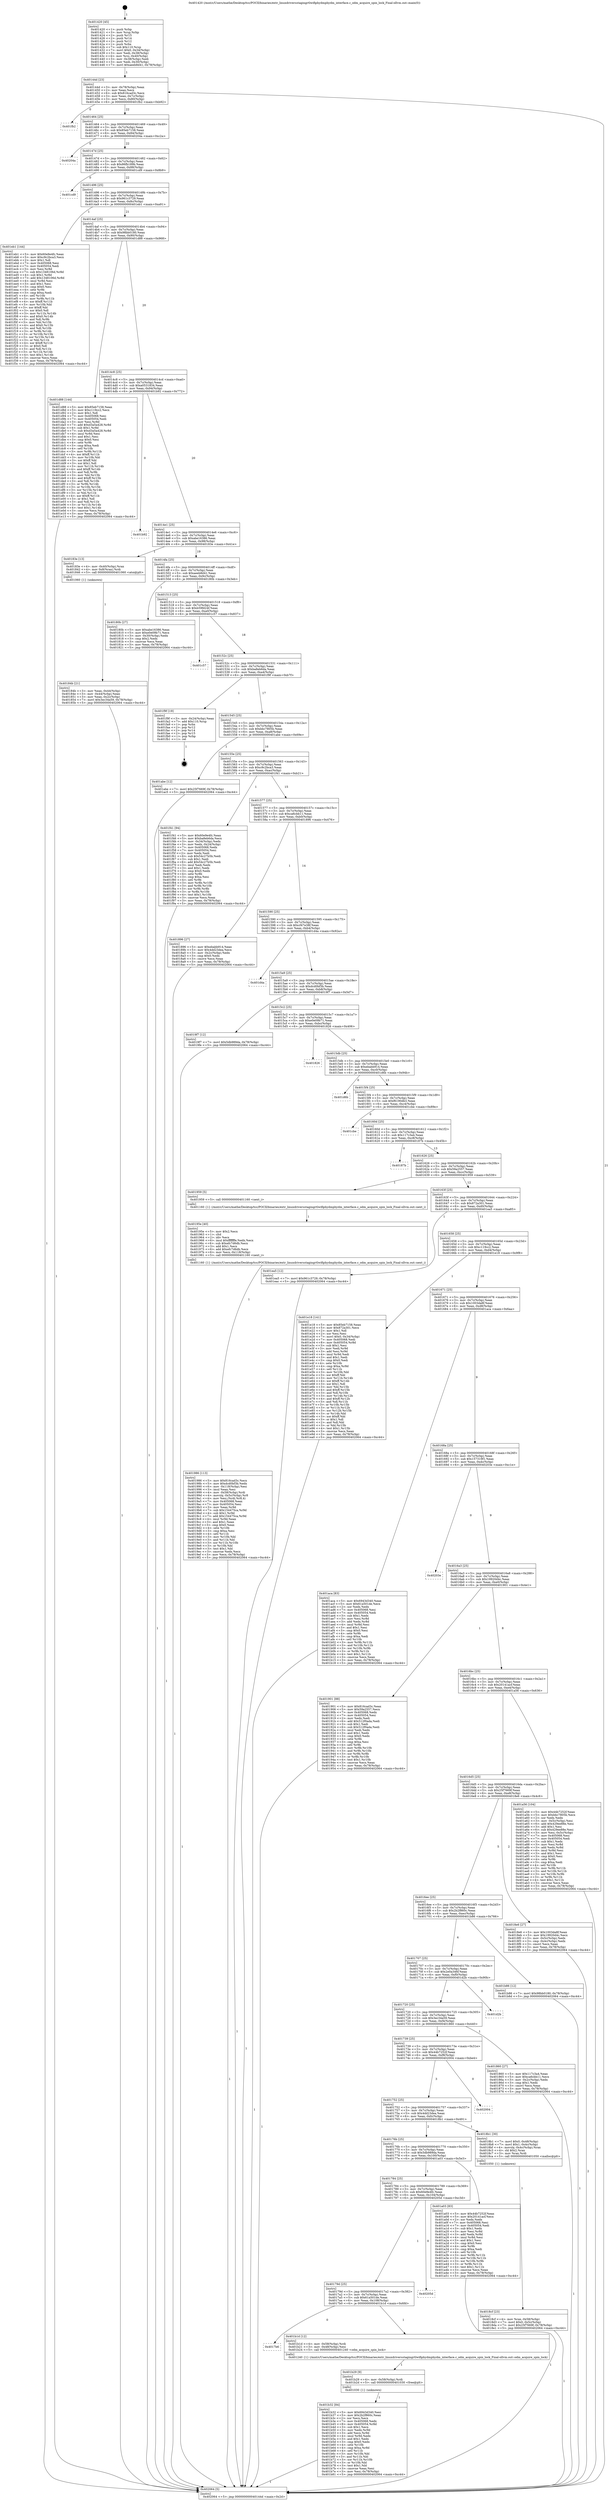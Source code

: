 digraph "0x401420" {
  label = "0x401420 (/mnt/c/Users/mathe/Desktop/tcc/POCII/binaries/extr_linuxdriversstagingrtlwifiphydmphydm_interface.c_odm_acquire_spin_lock_Final-ollvm.out::main(0))"
  labelloc = "t"
  node[shape=record]

  Entry [label="",width=0.3,height=0.3,shape=circle,fillcolor=black,style=filled]
  "0x40144d" [label="{
     0x40144d [23]\l
     | [instrs]\l
     &nbsp;&nbsp;0x40144d \<+3\>: mov -0x78(%rbp),%eax\l
     &nbsp;&nbsp;0x401450 \<+2\>: mov %eax,%ecx\l
     &nbsp;&nbsp;0x401452 \<+6\>: sub $0x816cad3c,%ecx\l
     &nbsp;&nbsp;0x401458 \<+3\>: mov %eax,-0x7c(%rbp)\l
     &nbsp;&nbsp;0x40145b \<+3\>: mov %ecx,-0x80(%rbp)\l
     &nbsp;&nbsp;0x40145e \<+6\>: je 0000000000401fb2 \<main+0xb92\>\l
  }"]
  "0x401fb2" [label="{
     0x401fb2\l
  }", style=dashed]
  "0x401464" [label="{
     0x401464 [25]\l
     | [instrs]\l
     &nbsp;&nbsp;0x401464 \<+5\>: jmp 0000000000401469 \<main+0x49\>\l
     &nbsp;&nbsp;0x401469 \<+3\>: mov -0x7c(%rbp),%eax\l
     &nbsp;&nbsp;0x40146c \<+5\>: sub $0x85eb7158,%eax\l
     &nbsp;&nbsp;0x401471 \<+6\>: mov %eax,-0x84(%rbp)\l
     &nbsp;&nbsp;0x401477 \<+6\>: je 000000000040204a \<main+0xc2a\>\l
  }"]
  Exit [label="",width=0.3,height=0.3,shape=circle,fillcolor=black,style=filled,peripheries=2]
  "0x40204a" [label="{
     0x40204a\l
  }", style=dashed]
  "0x40147d" [label="{
     0x40147d [25]\l
     | [instrs]\l
     &nbsp;&nbsp;0x40147d \<+5\>: jmp 0000000000401482 \<main+0x62\>\l
     &nbsp;&nbsp;0x401482 \<+3\>: mov -0x7c(%rbp),%eax\l
     &nbsp;&nbsp;0x401485 \<+5\>: sub $0x86fb189b,%eax\l
     &nbsp;&nbsp;0x40148a \<+6\>: mov %eax,-0x88(%rbp)\l
     &nbsp;&nbsp;0x401490 \<+6\>: je 0000000000401cd9 \<main+0x8b9\>\l
  }"]
  "0x401b32" [label="{
     0x401b32 [84]\l
     | [instrs]\l
     &nbsp;&nbsp;0x401b32 \<+5\>: mov $0x6943d340,%esi\l
     &nbsp;&nbsp;0x401b37 \<+5\>: mov $0x2b2f860c,%eax\l
     &nbsp;&nbsp;0x401b3c \<+2\>: xor %ecx,%ecx\l
     &nbsp;&nbsp;0x401b3e \<+7\>: mov 0x405068,%edx\l
     &nbsp;&nbsp;0x401b45 \<+8\>: mov 0x405054,%r8d\l
     &nbsp;&nbsp;0x401b4d \<+3\>: sub $0x1,%ecx\l
     &nbsp;&nbsp;0x401b50 \<+3\>: mov %edx,%r9d\l
     &nbsp;&nbsp;0x401b53 \<+3\>: add %ecx,%r9d\l
     &nbsp;&nbsp;0x401b56 \<+4\>: imul %r9d,%edx\l
     &nbsp;&nbsp;0x401b5a \<+3\>: and $0x1,%edx\l
     &nbsp;&nbsp;0x401b5d \<+3\>: cmp $0x0,%edx\l
     &nbsp;&nbsp;0x401b60 \<+4\>: sete %r10b\l
     &nbsp;&nbsp;0x401b64 \<+4\>: cmp $0xa,%r8d\l
     &nbsp;&nbsp;0x401b68 \<+4\>: setl %r11b\l
     &nbsp;&nbsp;0x401b6c \<+3\>: mov %r10b,%bl\l
     &nbsp;&nbsp;0x401b6f \<+3\>: and %r11b,%bl\l
     &nbsp;&nbsp;0x401b72 \<+3\>: xor %r11b,%r10b\l
     &nbsp;&nbsp;0x401b75 \<+3\>: or %r10b,%bl\l
     &nbsp;&nbsp;0x401b78 \<+3\>: test $0x1,%bl\l
     &nbsp;&nbsp;0x401b7b \<+3\>: cmovne %eax,%esi\l
     &nbsp;&nbsp;0x401b7e \<+3\>: mov %esi,-0x78(%rbp)\l
     &nbsp;&nbsp;0x401b81 \<+5\>: jmp 0000000000402064 \<main+0xc44\>\l
  }"]
  "0x401cd9" [label="{
     0x401cd9\l
  }", style=dashed]
  "0x401496" [label="{
     0x401496 [25]\l
     | [instrs]\l
     &nbsp;&nbsp;0x401496 \<+5\>: jmp 000000000040149b \<main+0x7b\>\l
     &nbsp;&nbsp;0x40149b \<+3\>: mov -0x7c(%rbp),%eax\l
     &nbsp;&nbsp;0x40149e \<+5\>: sub $0x961c3729,%eax\l
     &nbsp;&nbsp;0x4014a3 \<+6\>: mov %eax,-0x8c(%rbp)\l
     &nbsp;&nbsp;0x4014a9 \<+6\>: je 0000000000401eb1 \<main+0xa91\>\l
  }"]
  "0x401b29" [label="{
     0x401b29 [9]\l
     | [instrs]\l
     &nbsp;&nbsp;0x401b29 \<+4\>: mov -0x58(%rbp),%rdi\l
     &nbsp;&nbsp;0x401b2d \<+5\>: call 0000000000401030 \<free@plt\>\l
     | [calls]\l
     &nbsp;&nbsp;0x401030 \{1\} (unknown)\l
  }"]
  "0x401eb1" [label="{
     0x401eb1 [144]\l
     | [instrs]\l
     &nbsp;&nbsp;0x401eb1 \<+5\>: mov $0x60e9e4fc,%eax\l
     &nbsp;&nbsp;0x401eb6 \<+5\>: mov $0xc9c2bca3,%ecx\l
     &nbsp;&nbsp;0x401ebb \<+2\>: mov $0x1,%dl\l
     &nbsp;&nbsp;0x401ebd \<+7\>: mov 0x405068,%esi\l
     &nbsp;&nbsp;0x401ec4 \<+7\>: mov 0x405054,%edi\l
     &nbsp;&nbsp;0x401ecb \<+3\>: mov %esi,%r8d\l
     &nbsp;&nbsp;0x401ece \<+7\>: sub $0x1348106d,%r8d\l
     &nbsp;&nbsp;0x401ed5 \<+4\>: sub $0x1,%r8d\l
     &nbsp;&nbsp;0x401ed9 \<+7\>: add $0x1348106d,%r8d\l
     &nbsp;&nbsp;0x401ee0 \<+4\>: imul %r8d,%esi\l
     &nbsp;&nbsp;0x401ee4 \<+3\>: and $0x1,%esi\l
     &nbsp;&nbsp;0x401ee7 \<+3\>: cmp $0x0,%esi\l
     &nbsp;&nbsp;0x401eea \<+4\>: sete %r9b\l
     &nbsp;&nbsp;0x401eee \<+3\>: cmp $0xa,%edi\l
     &nbsp;&nbsp;0x401ef1 \<+4\>: setl %r10b\l
     &nbsp;&nbsp;0x401ef5 \<+3\>: mov %r9b,%r11b\l
     &nbsp;&nbsp;0x401ef8 \<+4\>: xor $0xff,%r11b\l
     &nbsp;&nbsp;0x401efc \<+3\>: mov %r10b,%bl\l
     &nbsp;&nbsp;0x401eff \<+3\>: xor $0xff,%bl\l
     &nbsp;&nbsp;0x401f02 \<+3\>: xor $0x0,%dl\l
     &nbsp;&nbsp;0x401f05 \<+3\>: mov %r11b,%r14b\l
     &nbsp;&nbsp;0x401f08 \<+4\>: and $0x0,%r14b\l
     &nbsp;&nbsp;0x401f0c \<+3\>: and %dl,%r9b\l
     &nbsp;&nbsp;0x401f0f \<+3\>: mov %bl,%r15b\l
     &nbsp;&nbsp;0x401f12 \<+4\>: and $0x0,%r15b\l
     &nbsp;&nbsp;0x401f16 \<+3\>: and %dl,%r10b\l
     &nbsp;&nbsp;0x401f19 \<+3\>: or %r9b,%r14b\l
     &nbsp;&nbsp;0x401f1c \<+3\>: or %r10b,%r15b\l
     &nbsp;&nbsp;0x401f1f \<+3\>: xor %r15b,%r14b\l
     &nbsp;&nbsp;0x401f22 \<+3\>: or %bl,%r11b\l
     &nbsp;&nbsp;0x401f25 \<+4\>: xor $0xff,%r11b\l
     &nbsp;&nbsp;0x401f29 \<+3\>: or $0x0,%dl\l
     &nbsp;&nbsp;0x401f2c \<+3\>: and %dl,%r11b\l
     &nbsp;&nbsp;0x401f2f \<+3\>: or %r11b,%r14b\l
     &nbsp;&nbsp;0x401f32 \<+4\>: test $0x1,%r14b\l
     &nbsp;&nbsp;0x401f36 \<+3\>: cmovne %ecx,%eax\l
     &nbsp;&nbsp;0x401f39 \<+3\>: mov %eax,-0x78(%rbp)\l
     &nbsp;&nbsp;0x401f3c \<+5\>: jmp 0000000000402064 \<main+0xc44\>\l
  }"]
  "0x4014af" [label="{
     0x4014af [25]\l
     | [instrs]\l
     &nbsp;&nbsp;0x4014af \<+5\>: jmp 00000000004014b4 \<main+0x94\>\l
     &nbsp;&nbsp;0x4014b4 \<+3\>: mov -0x7c(%rbp),%eax\l
     &nbsp;&nbsp;0x4014b7 \<+5\>: sub $0x98bb0180,%eax\l
     &nbsp;&nbsp;0x4014bc \<+6\>: mov %eax,-0x90(%rbp)\l
     &nbsp;&nbsp;0x4014c2 \<+6\>: je 0000000000401d88 \<main+0x968\>\l
  }"]
  "0x4017b6" [label="{
     0x4017b6\l
  }", style=dashed]
  "0x401d88" [label="{
     0x401d88 [144]\l
     | [instrs]\l
     &nbsp;&nbsp;0x401d88 \<+5\>: mov $0x85eb7158,%eax\l
     &nbsp;&nbsp;0x401d8d \<+5\>: mov $0xc119cc2,%ecx\l
     &nbsp;&nbsp;0x401d92 \<+2\>: mov $0x1,%dl\l
     &nbsp;&nbsp;0x401d94 \<+7\>: mov 0x405068,%esi\l
     &nbsp;&nbsp;0x401d9b \<+7\>: mov 0x405054,%edi\l
     &nbsp;&nbsp;0x401da2 \<+3\>: mov %esi,%r8d\l
     &nbsp;&nbsp;0x401da5 \<+7\>: add $0xd3a5a428,%r8d\l
     &nbsp;&nbsp;0x401dac \<+4\>: sub $0x1,%r8d\l
     &nbsp;&nbsp;0x401db0 \<+7\>: sub $0xd3a5a428,%r8d\l
     &nbsp;&nbsp;0x401db7 \<+4\>: imul %r8d,%esi\l
     &nbsp;&nbsp;0x401dbb \<+3\>: and $0x1,%esi\l
     &nbsp;&nbsp;0x401dbe \<+3\>: cmp $0x0,%esi\l
     &nbsp;&nbsp;0x401dc1 \<+4\>: sete %r9b\l
     &nbsp;&nbsp;0x401dc5 \<+3\>: cmp $0xa,%edi\l
     &nbsp;&nbsp;0x401dc8 \<+4\>: setl %r10b\l
     &nbsp;&nbsp;0x401dcc \<+3\>: mov %r9b,%r11b\l
     &nbsp;&nbsp;0x401dcf \<+4\>: xor $0xff,%r11b\l
     &nbsp;&nbsp;0x401dd3 \<+3\>: mov %r10b,%bl\l
     &nbsp;&nbsp;0x401dd6 \<+3\>: xor $0xff,%bl\l
     &nbsp;&nbsp;0x401dd9 \<+3\>: xor $0x1,%dl\l
     &nbsp;&nbsp;0x401ddc \<+3\>: mov %r11b,%r14b\l
     &nbsp;&nbsp;0x401ddf \<+4\>: and $0xff,%r14b\l
     &nbsp;&nbsp;0x401de3 \<+3\>: and %dl,%r9b\l
     &nbsp;&nbsp;0x401de6 \<+3\>: mov %bl,%r15b\l
     &nbsp;&nbsp;0x401de9 \<+4\>: and $0xff,%r15b\l
     &nbsp;&nbsp;0x401ded \<+3\>: and %dl,%r10b\l
     &nbsp;&nbsp;0x401df0 \<+3\>: or %r9b,%r14b\l
     &nbsp;&nbsp;0x401df3 \<+3\>: or %r10b,%r15b\l
     &nbsp;&nbsp;0x401df6 \<+3\>: xor %r15b,%r14b\l
     &nbsp;&nbsp;0x401df9 \<+3\>: or %bl,%r11b\l
     &nbsp;&nbsp;0x401dfc \<+4\>: xor $0xff,%r11b\l
     &nbsp;&nbsp;0x401e00 \<+3\>: or $0x1,%dl\l
     &nbsp;&nbsp;0x401e03 \<+3\>: and %dl,%r11b\l
     &nbsp;&nbsp;0x401e06 \<+3\>: or %r11b,%r14b\l
     &nbsp;&nbsp;0x401e09 \<+4\>: test $0x1,%r14b\l
     &nbsp;&nbsp;0x401e0d \<+3\>: cmovne %ecx,%eax\l
     &nbsp;&nbsp;0x401e10 \<+3\>: mov %eax,-0x78(%rbp)\l
     &nbsp;&nbsp;0x401e13 \<+5\>: jmp 0000000000402064 \<main+0xc44\>\l
  }"]
  "0x4014c8" [label="{
     0x4014c8 [25]\l
     | [instrs]\l
     &nbsp;&nbsp;0x4014c8 \<+5\>: jmp 00000000004014cd \<main+0xad\>\l
     &nbsp;&nbsp;0x4014cd \<+3\>: mov -0x7c(%rbp),%eax\l
     &nbsp;&nbsp;0x4014d0 \<+5\>: sub $0xa0531834,%eax\l
     &nbsp;&nbsp;0x4014d5 \<+6\>: mov %eax,-0x94(%rbp)\l
     &nbsp;&nbsp;0x4014db \<+6\>: je 0000000000401b92 \<main+0x772\>\l
  }"]
  "0x401b1d" [label="{
     0x401b1d [12]\l
     | [instrs]\l
     &nbsp;&nbsp;0x401b1d \<+4\>: mov -0x58(%rbp),%rdi\l
     &nbsp;&nbsp;0x401b21 \<+3\>: mov -0x48(%rbp),%esi\l
     &nbsp;&nbsp;0x401b24 \<+5\>: call 0000000000401240 \<odm_acquire_spin_lock\>\l
     | [calls]\l
     &nbsp;&nbsp;0x401240 \{1\} (/mnt/c/Users/mathe/Desktop/tcc/POCII/binaries/extr_linuxdriversstagingrtlwifiphydmphydm_interface.c_odm_acquire_spin_lock_Final-ollvm.out::odm_acquire_spin_lock)\l
  }"]
  "0x401b92" [label="{
     0x401b92\l
  }", style=dashed]
  "0x4014e1" [label="{
     0x4014e1 [25]\l
     | [instrs]\l
     &nbsp;&nbsp;0x4014e1 \<+5\>: jmp 00000000004014e6 \<main+0xc6\>\l
     &nbsp;&nbsp;0x4014e6 \<+3\>: mov -0x7c(%rbp),%eax\l
     &nbsp;&nbsp;0x4014e9 \<+5\>: sub $0xabe16386,%eax\l
     &nbsp;&nbsp;0x4014ee \<+6\>: mov %eax,-0x98(%rbp)\l
     &nbsp;&nbsp;0x4014f4 \<+6\>: je 000000000040183e \<main+0x41e\>\l
  }"]
  "0x40179d" [label="{
     0x40179d [25]\l
     | [instrs]\l
     &nbsp;&nbsp;0x40179d \<+5\>: jmp 00000000004017a2 \<main+0x382\>\l
     &nbsp;&nbsp;0x4017a2 \<+3\>: mov -0x7c(%rbp),%eax\l
     &nbsp;&nbsp;0x4017a5 \<+5\>: sub $0x61a501de,%eax\l
     &nbsp;&nbsp;0x4017aa \<+6\>: mov %eax,-0x108(%rbp)\l
     &nbsp;&nbsp;0x4017b0 \<+6\>: je 0000000000401b1d \<main+0x6fd\>\l
  }"]
  "0x40183e" [label="{
     0x40183e [13]\l
     | [instrs]\l
     &nbsp;&nbsp;0x40183e \<+4\>: mov -0x40(%rbp),%rax\l
     &nbsp;&nbsp;0x401842 \<+4\>: mov 0x8(%rax),%rdi\l
     &nbsp;&nbsp;0x401846 \<+5\>: call 0000000000401060 \<atoi@plt\>\l
     | [calls]\l
     &nbsp;&nbsp;0x401060 \{1\} (unknown)\l
  }"]
  "0x4014fa" [label="{
     0x4014fa [25]\l
     | [instrs]\l
     &nbsp;&nbsp;0x4014fa \<+5\>: jmp 00000000004014ff \<main+0xdf\>\l
     &nbsp;&nbsp;0x4014ff \<+3\>: mov -0x7c(%rbp),%eax\l
     &nbsp;&nbsp;0x401502 \<+5\>: sub $0xaeeb8d41,%eax\l
     &nbsp;&nbsp;0x401507 \<+6\>: mov %eax,-0x9c(%rbp)\l
     &nbsp;&nbsp;0x40150d \<+6\>: je 000000000040180b \<main+0x3eb\>\l
  }"]
  "0x40205d" [label="{
     0x40205d\l
  }", style=dashed]
  "0x40180b" [label="{
     0x40180b [27]\l
     | [instrs]\l
     &nbsp;&nbsp;0x40180b \<+5\>: mov $0xabe16386,%eax\l
     &nbsp;&nbsp;0x401810 \<+5\>: mov $0xe0e09b71,%ecx\l
     &nbsp;&nbsp;0x401815 \<+3\>: mov -0x30(%rbp),%edx\l
     &nbsp;&nbsp;0x401818 \<+3\>: cmp $0x2,%edx\l
     &nbsp;&nbsp;0x40181b \<+3\>: cmovne %ecx,%eax\l
     &nbsp;&nbsp;0x40181e \<+3\>: mov %eax,-0x78(%rbp)\l
     &nbsp;&nbsp;0x401821 \<+5\>: jmp 0000000000402064 \<main+0xc44\>\l
  }"]
  "0x401513" [label="{
     0x401513 [25]\l
     | [instrs]\l
     &nbsp;&nbsp;0x401513 \<+5\>: jmp 0000000000401518 \<main+0xf8\>\l
     &nbsp;&nbsp;0x401518 \<+3\>: mov -0x7c(%rbp),%eax\l
     &nbsp;&nbsp;0x40151b \<+5\>: sub $0xb59fd24f,%eax\l
     &nbsp;&nbsp;0x401520 \<+6\>: mov %eax,-0xa0(%rbp)\l
     &nbsp;&nbsp;0x401526 \<+6\>: je 0000000000401c57 \<main+0x837\>\l
  }"]
  "0x402064" [label="{
     0x402064 [5]\l
     | [instrs]\l
     &nbsp;&nbsp;0x402064 \<+5\>: jmp 000000000040144d \<main+0x2d\>\l
  }"]
  "0x401420" [label="{
     0x401420 [45]\l
     | [instrs]\l
     &nbsp;&nbsp;0x401420 \<+1\>: push %rbp\l
     &nbsp;&nbsp;0x401421 \<+3\>: mov %rsp,%rbp\l
     &nbsp;&nbsp;0x401424 \<+2\>: push %r15\l
     &nbsp;&nbsp;0x401426 \<+2\>: push %r14\l
     &nbsp;&nbsp;0x401428 \<+2\>: push %r12\l
     &nbsp;&nbsp;0x40142a \<+1\>: push %rbx\l
     &nbsp;&nbsp;0x40142b \<+7\>: sub $0x110,%rsp\l
     &nbsp;&nbsp;0x401432 \<+7\>: movl $0x0,-0x34(%rbp)\l
     &nbsp;&nbsp;0x401439 \<+3\>: mov %edi,-0x38(%rbp)\l
     &nbsp;&nbsp;0x40143c \<+4\>: mov %rsi,-0x40(%rbp)\l
     &nbsp;&nbsp;0x401440 \<+3\>: mov -0x38(%rbp),%edi\l
     &nbsp;&nbsp;0x401443 \<+3\>: mov %edi,-0x30(%rbp)\l
     &nbsp;&nbsp;0x401446 \<+7\>: movl $0xaeeb8d41,-0x78(%rbp)\l
  }"]
  "0x40184b" [label="{
     0x40184b [21]\l
     | [instrs]\l
     &nbsp;&nbsp;0x40184b \<+3\>: mov %eax,-0x44(%rbp)\l
     &nbsp;&nbsp;0x40184e \<+3\>: mov -0x44(%rbp),%eax\l
     &nbsp;&nbsp;0x401851 \<+3\>: mov %eax,-0x2c(%rbp)\l
     &nbsp;&nbsp;0x401854 \<+7\>: movl $0x3ec34a59,-0x78(%rbp)\l
     &nbsp;&nbsp;0x40185b \<+5\>: jmp 0000000000402064 \<main+0xc44\>\l
  }"]
  "0x401784" [label="{
     0x401784 [25]\l
     | [instrs]\l
     &nbsp;&nbsp;0x401784 \<+5\>: jmp 0000000000401789 \<main+0x369\>\l
     &nbsp;&nbsp;0x401789 \<+3\>: mov -0x7c(%rbp),%eax\l
     &nbsp;&nbsp;0x40178c \<+5\>: sub $0x60e9e4fc,%eax\l
     &nbsp;&nbsp;0x401791 \<+6\>: mov %eax,-0x104(%rbp)\l
     &nbsp;&nbsp;0x401797 \<+6\>: je 000000000040205d \<main+0xc3d\>\l
  }"]
  "0x401c57" [label="{
     0x401c57\l
  }", style=dashed]
  "0x40152c" [label="{
     0x40152c [25]\l
     | [instrs]\l
     &nbsp;&nbsp;0x40152c \<+5\>: jmp 0000000000401531 \<main+0x111\>\l
     &nbsp;&nbsp;0x401531 \<+3\>: mov -0x7c(%rbp),%eax\l
     &nbsp;&nbsp;0x401534 \<+5\>: sub $0xba8eb6da,%eax\l
     &nbsp;&nbsp;0x401539 \<+6\>: mov %eax,-0xa4(%rbp)\l
     &nbsp;&nbsp;0x40153f \<+6\>: je 0000000000401f9f \<main+0xb7f\>\l
  }"]
  "0x401a03" [label="{
     0x401a03 [83]\l
     | [instrs]\l
     &nbsp;&nbsp;0x401a03 \<+5\>: mov $0x44b7252f,%eax\l
     &nbsp;&nbsp;0x401a08 \<+5\>: mov $0x20141acf,%ecx\l
     &nbsp;&nbsp;0x401a0d \<+2\>: xor %edx,%edx\l
     &nbsp;&nbsp;0x401a0f \<+7\>: mov 0x405068,%esi\l
     &nbsp;&nbsp;0x401a16 \<+7\>: mov 0x405054,%edi\l
     &nbsp;&nbsp;0x401a1d \<+3\>: sub $0x1,%edx\l
     &nbsp;&nbsp;0x401a20 \<+3\>: mov %esi,%r8d\l
     &nbsp;&nbsp;0x401a23 \<+3\>: add %edx,%r8d\l
     &nbsp;&nbsp;0x401a26 \<+4\>: imul %r8d,%esi\l
     &nbsp;&nbsp;0x401a2a \<+3\>: and $0x1,%esi\l
     &nbsp;&nbsp;0x401a2d \<+3\>: cmp $0x0,%esi\l
     &nbsp;&nbsp;0x401a30 \<+4\>: sete %r9b\l
     &nbsp;&nbsp;0x401a34 \<+3\>: cmp $0xa,%edi\l
     &nbsp;&nbsp;0x401a37 \<+4\>: setl %r10b\l
     &nbsp;&nbsp;0x401a3b \<+3\>: mov %r9b,%r11b\l
     &nbsp;&nbsp;0x401a3e \<+3\>: and %r10b,%r11b\l
     &nbsp;&nbsp;0x401a41 \<+3\>: xor %r10b,%r9b\l
     &nbsp;&nbsp;0x401a44 \<+3\>: or %r9b,%r11b\l
     &nbsp;&nbsp;0x401a47 \<+4\>: test $0x1,%r11b\l
     &nbsp;&nbsp;0x401a4b \<+3\>: cmovne %ecx,%eax\l
     &nbsp;&nbsp;0x401a4e \<+3\>: mov %eax,-0x78(%rbp)\l
     &nbsp;&nbsp;0x401a51 \<+5\>: jmp 0000000000402064 \<main+0xc44\>\l
  }"]
  "0x401f9f" [label="{
     0x401f9f [19]\l
     | [instrs]\l
     &nbsp;&nbsp;0x401f9f \<+3\>: mov -0x24(%rbp),%eax\l
     &nbsp;&nbsp;0x401fa2 \<+7\>: add $0x110,%rsp\l
     &nbsp;&nbsp;0x401fa9 \<+1\>: pop %rbx\l
     &nbsp;&nbsp;0x401faa \<+2\>: pop %r12\l
     &nbsp;&nbsp;0x401fac \<+2\>: pop %r14\l
     &nbsp;&nbsp;0x401fae \<+2\>: pop %r15\l
     &nbsp;&nbsp;0x401fb0 \<+1\>: pop %rbp\l
     &nbsp;&nbsp;0x401fb1 \<+1\>: ret\l
  }"]
  "0x401545" [label="{
     0x401545 [25]\l
     | [instrs]\l
     &nbsp;&nbsp;0x401545 \<+5\>: jmp 000000000040154a \<main+0x12a\>\l
     &nbsp;&nbsp;0x40154a \<+3\>: mov -0x7c(%rbp),%eax\l
     &nbsp;&nbsp;0x40154d \<+5\>: sub $0xbbc7805b,%eax\l
     &nbsp;&nbsp;0x401552 \<+6\>: mov %eax,-0xa8(%rbp)\l
     &nbsp;&nbsp;0x401558 \<+6\>: je 0000000000401abe \<main+0x69e\>\l
  }"]
  "0x401986" [label="{
     0x401986 [113]\l
     | [instrs]\l
     &nbsp;&nbsp;0x401986 \<+5\>: mov $0x816cad3c,%ecx\l
     &nbsp;&nbsp;0x40198b \<+5\>: mov $0xdcd0bf3b,%edx\l
     &nbsp;&nbsp;0x401990 \<+6\>: mov -0x118(%rbp),%esi\l
     &nbsp;&nbsp;0x401996 \<+3\>: imul %eax,%esi\l
     &nbsp;&nbsp;0x401999 \<+4\>: mov -0x58(%rbp),%rdi\l
     &nbsp;&nbsp;0x40199d \<+4\>: movslq -0x5c(%rbp),%r8\l
     &nbsp;&nbsp;0x4019a1 \<+4\>: mov %esi,(%rdi,%r8,4)\l
     &nbsp;&nbsp;0x4019a5 \<+7\>: mov 0x405068,%eax\l
     &nbsp;&nbsp;0x4019ac \<+7\>: mov 0x405054,%esi\l
     &nbsp;&nbsp;0x4019b3 \<+3\>: mov %eax,%r9d\l
     &nbsp;&nbsp;0x4019b6 \<+7\>: sub $0x154475ca,%r9d\l
     &nbsp;&nbsp;0x4019bd \<+4\>: sub $0x1,%r9d\l
     &nbsp;&nbsp;0x4019c1 \<+7\>: add $0x154475ca,%r9d\l
     &nbsp;&nbsp;0x4019c8 \<+4\>: imul %r9d,%eax\l
     &nbsp;&nbsp;0x4019cc \<+3\>: and $0x1,%eax\l
     &nbsp;&nbsp;0x4019cf \<+3\>: cmp $0x0,%eax\l
     &nbsp;&nbsp;0x4019d2 \<+4\>: sete %r10b\l
     &nbsp;&nbsp;0x4019d6 \<+3\>: cmp $0xa,%esi\l
     &nbsp;&nbsp;0x4019d9 \<+4\>: setl %r11b\l
     &nbsp;&nbsp;0x4019dd \<+3\>: mov %r10b,%bl\l
     &nbsp;&nbsp;0x4019e0 \<+3\>: and %r11b,%bl\l
     &nbsp;&nbsp;0x4019e3 \<+3\>: xor %r11b,%r10b\l
     &nbsp;&nbsp;0x4019e6 \<+3\>: or %r10b,%bl\l
     &nbsp;&nbsp;0x4019e9 \<+3\>: test $0x1,%bl\l
     &nbsp;&nbsp;0x4019ec \<+3\>: cmovne %edx,%ecx\l
     &nbsp;&nbsp;0x4019ef \<+3\>: mov %ecx,-0x78(%rbp)\l
     &nbsp;&nbsp;0x4019f2 \<+5\>: jmp 0000000000402064 \<main+0xc44\>\l
  }"]
  "0x401abe" [label="{
     0x401abe [12]\l
     | [instrs]\l
     &nbsp;&nbsp;0x401abe \<+7\>: movl $0x25f7669f,-0x78(%rbp)\l
     &nbsp;&nbsp;0x401ac5 \<+5\>: jmp 0000000000402064 \<main+0xc44\>\l
  }"]
  "0x40155e" [label="{
     0x40155e [25]\l
     | [instrs]\l
     &nbsp;&nbsp;0x40155e \<+5\>: jmp 0000000000401563 \<main+0x143\>\l
     &nbsp;&nbsp;0x401563 \<+3\>: mov -0x7c(%rbp),%eax\l
     &nbsp;&nbsp;0x401566 \<+5\>: sub $0xc9c2bca3,%eax\l
     &nbsp;&nbsp;0x40156b \<+6\>: mov %eax,-0xac(%rbp)\l
     &nbsp;&nbsp;0x401571 \<+6\>: je 0000000000401f41 \<main+0xb21\>\l
  }"]
  "0x40195e" [label="{
     0x40195e [40]\l
     | [instrs]\l
     &nbsp;&nbsp;0x40195e \<+5\>: mov $0x2,%ecx\l
     &nbsp;&nbsp;0x401963 \<+1\>: cltd\l
     &nbsp;&nbsp;0x401964 \<+2\>: idiv %ecx\l
     &nbsp;&nbsp;0x401966 \<+6\>: imul $0xfffffffe,%edx,%ecx\l
     &nbsp;&nbsp;0x40196c \<+6\>: sub $0xefc7d6db,%ecx\l
     &nbsp;&nbsp;0x401972 \<+3\>: add $0x1,%ecx\l
     &nbsp;&nbsp;0x401975 \<+6\>: add $0xefc7d6db,%ecx\l
     &nbsp;&nbsp;0x40197b \<+6\>: mov %ecx,-0x118(%rbp)\l
     &nbsp;&nbsp;0x401981 \<+5\>: call 0000000000401160 \<next_i\>\l
     | [calls]\l
     &nbsp;&nbsp;0x401160 \{1\} (/mnt/c/Users/mathe/Desktop/tcc/POCII/binaries/extr_linuxdriversstagingrtlwifiphydmphydm_interface.c_odm_acquire_spin_lock_Final-ollvm.out::next_i)\l
  }"]
  "0x401f41" [label="{
     0x401f41 [94]\l
     | [instrs]\l
     &nbsp;&nbsp;0x401f41 \<+5\>: mov $0x60e9e4fc,%eax\l
     &nbsp;&nbsp;0x401f46 \<+5\>: mov $0xba8eb6da,%ecx\l
     &nbsp;&nbsp;0x401f4b \<+3\>: mov -0x34(%rbp),%edx\l
     &nbsp;&nbsp;0x401f4e \<+3\>: mov %edx,-0x24(%rbp)\l
     &nbsp;&nbsp;0x401f51 \<+7\>: mov 0x405068,%edx\l
     &nbsp;&nbsp;0x401f58 \<+7\>: mov 0x405054,%esi\l
     &nbsp;&nbsp;0x401f5f \<+2\>: mov %edx,%edi\l
     &nbsp;&nbsp;0x401f61 \<+6\>: sub $0x54c27b5b,%edi\l
     &nbsp;&nbsp;0x401f67 \<+3\>: sub $0x1,%edi\l
     &nbsp;&nbsp;0x401f6a \<+6\>: add $0x54c27b5b,%edi\l
     &nbsp;&nbsp;0x401f70 \<+3\>: imul %edi,%edx\l
     &nbsp;&nbsp;0x401f73 \<+3\>: and $0x1,%edx\l
     &nbsp;&nbsp;0x401f76 \<+3\>: cmp $0x0,%edx\l
     &nbsp;&nbsp;0x401f79 \<+4\>: sete %r8b\l
     &nbsp;&nbsp;0x401f7d \<+3\>: cmp $0xa,%esi\l
     &nbsp;&nbsp;0x401f80 \<+4\>: setl %r9b\l
     &nbsp;&nbsp;0x401f84 \<+3\>: mov %r8b,%r10b\l
     &nbsp;&nbsp;0x401f87 \<+3\>: and %r9b,%r10b\l
     &nbsp;&nbsp;0x401f8a \<+3\>: xor %r9b,%r8b\l
     &nbsp;&nbsp;0x401f8d \<+3\>: or %r8b,%r10b\l
     &nbsp;&nbsp;0x401f90 \<+4\>: test $0x1,%r10b\l
     &nbsp;&nbsp;0x401f94 \<+3\>: cmovne %ecx,%eax\l
     &nbsp;&nbsp;0x401f97 \<+3\>: mov %eax,-0x78(%rbp)\l
     &nbsp;&nbsp;0x401f9a \<+5\>: jmp 0000000000402064 \<main+0xc44\>\l
  }"]
  "0x401577" [label="{
     0x401577 [25]\l
     | [instrs]\l
     &nbsp;&nbsp;0x401577 \<+5\>: jmp 000000000040157c \<main+0x15c\>\l
     &nbsp;&nbsp;0x40157c \<+3\>: mov -0x7c(%rbp),%eax\l
     &nbsp;&nbsp;0x40157f \<+5\>: sub $0xca6cbb11,%eax\l
     &nbsp;&nbsp;0x401584 \<+6\>: mov %eax,-0xb0(%rbp)\l
     &nbsp;&nbsp;0x40158a \<+6\>: je 0000000000401896 \<main+0x476\>\l
  }"]
  "0x4018cf" [label="{
     0x4018cf [23]\l
     | [instrs]\l
     &nbsp;&nbsp;0x4018cf \<+4\>: mov %rax,-0x58(%rbp)\l
     &nbsp;&nbsp;0x4018d3 \<+7\>: movl $0x0,-0x5c(%rbp)\l
     &nbsp;&nbsp;0x4018da \<+7\>: movl $0x25f7669f,-0x78(%rbp)\l
     &nbsp;&nbsp;0x4018e1 \<+5\>: jmp 0000000000402064 \<main+0xc44\>\l
  }"]
  "0x401896" [label="{
     0x401896 [27]\l
     | [instrs]\l
     &nbsp;&nbsp;0x401896 \<+5\>: mov $0xebabb914,%eax\l
     &nbsp;&nbsp;0x40189b \<+5\>: mov $0x4dd23dea,%ecx\l
     &nbsp;&nbsp;0x4018a0 \<+3\>: mov -0x2c(%rbp),%edx\l
     &nbsp;&nbsp;0x4018a3 \<+3\>: cmp $0x0,%edx\l
     &nbsp;&nbsp;0x4018a6 \<+3\>: cmove %ecx,%eax\l
     &nbsp;&nbsp;0x4018a9 \<+3\>: mov %eax,-0x78(%rbp)\l
     &nbsp;&nbsp;0x4018ac \<+5\>: jmp 0000000000402064 \<main+0xc44\>\l
  }"]
  "0x401590" [label="{
     0x401590 [25]\l
     | [instrs]\l
     &nbsp;&nbsp;0x401590 \<+5\>: jmp 0000000000401595 \<main+0x175\>\l
     &nbsp;&nbsp;0x401595 \<+3\>: mov -0x7c(%rbp),%eax\l
     &nbsp;&nbsp;0x401598 \<+5\>: sub $0xcf47e38f,%eax\l
     &nbsp;&nbsp;0x40159d \<+6\>: mov %eax,-0xb4(%rbp)\l
     &nbsp;&nbsp;0x4015a3 \<+6\>: je 0000000000401d4a \<main+0x92a\>\l
  }"]
  "0x40176b" [label="{
     0x40176b [25]\l
     | [instrs]\l
     &nbsp;&nbsp;0x40176b \<+5\>: jmp 0000000000401770 \<main+0x350\>\l
     &nbsp;&nbsp;0x401770 \<+3\>: mov -0x7c(%rbp),%eax\l
     &nbsp;&nbsp;0x401773 \<+5\>: sub $0x5db989da,%eax\l
     &nbsp;&nbsp;0x401778 \<+6\>: mov %eax,-0x100(%rbp)\l
     &nbsp;&nbsp;0x40177e \<+6\>: je 0000000000401a03 \<main+0x5e3\>\l
  }"]
  "0x401d4a" [label="{
     0x401d4a\l
  }", style=dashed]
  "0x4015a9" [label="{
     0x4015a9 [25]\l
     | [instrs]\l
     &nbsp;&nbsp;0x4015a9 \<+5\>: jmp 00000000004015ae \<main+0x18e\>\l
     &nbsp;&nbsp;0x4015ae \<+3\>: mov -0x7c(%rbp),%eax\l
     &nbsp;&nbsp;0x4015b1 \<+5\>: sub $0xdcd0bf3b,%eax\l
     &nbsp;&nbsp;0x4015b6 \<+6\>: mov %eax,-0xb8(%rbp)\l
     &nbsp;&nbsp;0x4015bc \<+6\>: je 00000000004019f7 \<main+0x5d7\>\l
  }"]
  "0x4018b1" [label="{
     0x4018b1 [30]\l
     | [instrs]\l
     &nbsp;&nbsp;0x4018b1 \<+7\>: movl $0x0,-0x48(%rbp)\l
     &nbsp;&nbsp;0x4018b8 \<+7\>: movl $0x1,-0x4c(%rbp)\l
     &nbsp;&nbsp;0x4018bf \<+4\>: movslq -0x4c(%rbp),%rax\l
     &nbsp;&nbsp;0x4018c3 \<+4\>: shl $0x2,%rax\l
     &nbsp;&nbsp;0x4018c7 \<+3\>: mov %rax,%rdi\l
     &nbsp;&nbsp;0x4018ca \<+5\>: call 0000000000401050 \<malloc@plt\>\l
     | [calls]\l
     &nbsp;&nbsp;0x401050 \{1\} (unknown)\l
  }"]
  "0x4019f7" [label="{
     0x4019f7 [12]\l
     | [instrs]\l
     &nbsp;&nbsp;0x4019f7 \<+7\>: movl $0x5db989da,-0x78(%rbp)\l
     &nbsp;&nbsp;0x4019fe \<+5\>: jmp 0000000000402064 \<main+0xc44\>\l
  }"]
  "0x4015c2" [label="{
     0x4015c2 [25]\l
     | [instrs]\l
     &nbsp;&nbsp;0x4015c2 \<+5\>: jmp 00000000004015c7 \<main+0x1a7\>\l
     &nbsp;&nbsp;0x4015c7 \<+3\>: mov -0x7c(%rbp),%eax\l
     &nbsp;&nbsp;0x4015ca \<+5\>: sub $0xe0e09b71,%eax\l
     &nbsp;&nbsp;0x4015cf \<+6\>: mov %eax,-0xbc(%rbp)\l
     &nbsp;&nbsp;0x4015d5 \<+6\>: je 0000000000401826 \<main+0x406\>\l
  }"]
  "0x401752" [label="{
     0x401752 [25]\l
     | [instrs]\l
     &nbsp;&nbsp;0x401752 \<+5\>: jmp 0000000000401757 \<main+0x337\>\l
     &nbsp;&nbsp;0x401757 \<+3\>: mov -0x7c(%rbp),%eax\l
     &nbsp;&nbsp;0x40175a \<+5\>: sub $0x4dd23dea,%eax\l
     &nbsp;&nbsp;0x40175f \<+6\>: mov %eax,-0xfc(%rbp)\l
     &nbsp;&nbsp;0x401765 \<+6\>: je 00000000004018b1 \<main+0x491\>\l
  }"]
  "0x401826" [label="{
     0x401826\l
  }", style=dashed]
  "0x4015db" [label="{
     0x4015db [25]\l
     | [instrs]\l
     &nbsp;&nbsp;0x4015db \<+5\>: jmp 00000000004015e0 \<main+0x1c0\>\l
     &nbsp;&nbsp;0x4015e0 \<+3\>: mov -0x7c(%rbp),%eax\l
     &nbsp;&nbsp;0x4015e3 \<+5\>: sub $0xebabb914,%eax\l
     &nbsp;&nbsp;0x4015e8 \<+6\>: mov %eax,-0xc0(%rbp)\l
     &nbsp;&nbsp;0x4015ee \<+6\>: je 0000000000401d6b \<main+0x94b\>\l
  }"]
  "0x402004" [label="{
     0x402004\l
  }", style=dashed]
  "0x401d6b" [label="{
     0x401d6b\l
  }", style=dashed]
  "0x4015f4" [label="{
     0x4015f4 [25]\l
     | [instrs]\l
     &nbsp;&nbsp;0x4015f4 \<+5\>: jmp 00000000004015f9 \<main+0x1d9\>\l
     &nbsp;&nbsp;0x4015f9 \<+3\>: mov -0x7c(%rbp),%eax\l
     &nbsp;&nbsp;0x4015fc \<+5\>: sub $0xf6190db3,%eax\l
     &nbsp;&nbsp;0x401601 \<+6\>: mov %eax,-0xc4(%rbp)\l
     &nbsp;&nbsp;0x401607 \<+6\>: je 0000000000401cbe \<main+0x89e\>\l
  }"]
  "0x401739" [label="{
     0x401739 [25]\l
     | [instrs]\l
     &nbsp;&nbsp;0x401739 \<+5\>: jmp 000000000040173e \<main+0x31e\>\l
     &nbsp;&nbsp;0x40173e \<+3\>: mov -0x7c(%rbp),%eax\l
     &nbsp;&nbsp;0x401741 \<+5\>: sub $0x44b7252f,%eax\l
     &nbsp;&nbsp;0x401746 \<+6\>: mov %eax,-0xf8(%rbp)\l
     &nbsp;&nbsp;0x40174c \<+6\>: je 0000000000402004 \<main+0xbe4\>\l
  }"]
  "0x401cbe" [label="{
     0x401cbe\l
  }", style=dashed]
  "0x40160d" [label="{
     0x40160d [25]\l
     | [instrs]\l
     &nbsp;&nbsp;0x40160d \<+5\>: jmp 0000000000401612 \<main+0x1f2\>\l
     &nbsp;&nbsp;0x401612 \<+3\>: mov -0x7c(%rbp),%eax\l
     &nbsp;&nbsp;0x401615 \<+5\>: sub $0x117c3a4,%eax\l
     &nbsp;&nbsp;0x40161a \<+6\>: mov %eax,-0xc8(%rbp)\l
     &nbsp;&nbsp;0x401620 \<+6\>: je 000000000040187b \<main+0x45b\>\l
  }"]
  "0x401860" [label="{
     0x401860 [27]\l
     | [instrs]\l
     &nbsp;&nbsp;0x401860 \<+5\>: mov $0x117c3a4,%eax\l
     &nbsp;&nbsp;0x401865 \<+5\>: mov $0xca6cbb11,%ecx\l
     &nbsp;&nbsp;0x40186a \<+3\>: mov -0x2c(%rbp),%edx\l
     &nbsp;&nbsp;0x40186d \<+3\>: cmp $0x1,%edx\l
     &nbsp;&nbsp;0x401870 \<+3\>: cmovl %ecx,%eax\l
     &nbsp;&nbsp;0x401873 \<+3\>: mov %eax,-0x78(%rbp)\l
     &nbsp;&nbsp;0x401876 \<+5\>: jmp 0000000000402064 \<main+0xc44\>\l
  }"]
  "0x40187b" [label="{
     0x40187b\l
  }", style=dashed]
  "0x401626" [label="{
     0x401626 [25]\l
     | [instrs]\l
     &nbsp;&nbsp;0x401626 \<+5\>: jmp 000000000040162b \<main+0x20b\>\l
     &nbsp;&nbsp;0x40162b \<+3\>: mov -0x7c(%rbp),%eax\l
     &nbsp;&nbsp;0x40162e \<+5\>: sub $0x59a2557,%eax\l
     &nbsp;&nbsp;0x401633 \<+6\>: mov %eax,-0xcc(%rbp)\l
     &nbsp;&nbsp;0x401639 \<+6\>: je 0000000000401959 \<main+0x539\>\l
  }"]
  "0x401720" [label="{
     0x401720 [25]\l
     | [instrs]\l
     &nbsp;&nbsp;0x401720 \<+5\>: jmp 0000000000401725 \<main+0x305\>\l
     &nbsp;&nbsp;0x401725 \<+3\>: mov -0x7c(%rbp),%eax\l
     &nbsp;&nbsp;0x401728 \<+5\>: sub $0x3ec34a59,%eax\l
     &nbsp;&nbsp;0x40172d \<+6\>: mov %eax,-0xf4(%rbp)\l
     &nbsp;&nbsp;0x401733 \<+6\>: je 0000000000401860 \<main+0x440\>\l
  }"]
  "0x401959" [label="{
     0x401959 [5]\l
     | [instrs]\l
     &nbsp;&nbsp;0x401959 \<+5\>: call 0000000000401160 \<next_i\>\l
     | [calls]\l
     &nbsp;&nbsp;0x401160 \{1\} (/mnt/c/Users/mathe/Desktop/tcc/POCII/binaries/extr_linuxdriversstagingrtlwifiphydmphydm_interface.c_odm_acquire_spin_lock_Final-ollvm.out::next_i)\l
  }"]
  "0x40163f" [label="{
     0x40163f [25]\l
     | [instrs]\l
     &nbsp;&nbsp;0x40163f \<+5\>: jmp 0000000000401644 \<main+0x224\>\l
     &nbsp;&nbsp;0x401644 \<+3\>: mov -0x7c(%rbp),%eax\l
     &nbsp;&nbsp;0x401647 \<+5\>: sub $0x872a301,%eax\l
     &nbsp;&nbsp;0x40164c \<+6\>: mov %eax,-0xd0(%rbp)\l
     &nbsp;&nbsp;0x401652 \<+6\>: je 0000000000401ea5 \<main+0xa85\>\l
  }"]
  "0x401d2b" [label="{
     0x401d2b\l
  }", style=dashed]
  "0x401ea5" [label="{
     0x401ea5 [12]\l
     | [instrs]\l
     &nbsp;&nbsp;0x401ea5 \<+7\>: movl $0x961c3729,-0x78(%rbp)\l
     &nbsp;&nbsp;0x401eac \<+5\>: jmp 0000000000402064 \<main+0xc44\>\l
  }"]
  "0x401658" [label="{
     0x401658 [25]\l
     | [instrs]\l
     &nbsp;&nbsp;0x401658 \<+5\>: jmp 000000000040165d \<main+0x23d\>\l
     &nbsp;&nbsp;0x40165d \<+3\>: mov -0x7c(%rbp),%eax\l
     &nbsp;&nbsp;0x401660 \<+5\>: sub $0xc119cc2,%eax\l
     &nbsp;&nbsp;0x401665 \<+6\>: mov %eax,-0xd4(%rbp)\l
     &nbsp;&nbsp;0x40166b \<+6\>: je 0000000000401e18 \<main+0x9f8\>\l
  }"]
  "0x401707" [label="{
     0x401707 [25]\l
     | [instrs]\l
     &nbsp;&nbsp;0x401707 \<+5\>: jmp 000000000040170c \<main+0x2ec\>\l
     &nbsp;&nbsp;0x40170c \<+3\>: mov -0x7c(%rbp),%eax\l
     &nbsp;&nbsp;0x40170f \<+5\>: sub $0x2e0a346f,%eax\l
     &nbsp;&nbsp;0x401714 \<+6\>: mov %eax,-0xf0(%rbp)\l
     &nbsp;&nbsp;0x40171a \<+6\>: je 0000000000401d2b \<main+0x90b\>\l
  }"]
  "0x401e18" [label="{
     0x401e18 [141]\l
     | [instrs]\l
     &nbsp;&nbsp;0x401e18 \<+5\>: mov $0x85eb7158,%eax\l
     &nbsp;&nbsp;0x401e1d \<+5\>: mov $0x872a301,%ecx\l
     &nbsp;&nbsp;0x401e22 \<+2\>: mov $0x1,%dl\l
     &nbsp;&nbsp;0x401e24 \<+2\>: xor %esi,%esi\l
     &nbsp;&nbsp;0x401e26 \<+7\>: movl $0x0,-0x34(%rbp)\l
     &nbsp;&nbsp;0x401e2d \<+7\>: mov 0x405068,%edi\l
     &nbsp;&nbsp;0x401e34 \<+8\>: mov 0x405054,%r8d\l
     &nbsp;&nbsp;0x401e3c \<+3\>: sub $0x1,%esi\l
     &nbsp;&nbsp;0x401e3f \<+3\>: mov %edi,%r9d\l
     &nbsp;&nbsp;0x401e42 \<+3\>: add %esi,%r9d\l
     &nbsp;&nbsp;0x401e45 \<+4\>: imul %r9d,%edi\l
     &nbsp;&nbsp;0x401e49 \<+3\>: and $0x1,%edi\l
     &nbsp;&nbsp;0x401e4c \<+3\>: cmp $0x0,%edi\l
     &nbsp;&nbsp;0x401e4f \<+4\>: sete %r10b\l
     &nbsp;&nbsp;0x401e53 \<+4\>: cmp $0xa,%r8d\l
     &nbsp;&nbsp;0x401e57 \<+4\>: setl %r11b\l
     &nbsp;&nbsp;0x401e5b \<+3\>: mov %r10b,%bl\l
     &nbsp;&nbsp;0x401e5e \<+3\>: xor $0xff,%bl\l
     &nbsp;&nbsp;0x401e61 \<+3\>: mov %r11b,%r14b\l
     &nbsp;&nbsp;0x401e64 \<+4\>: xor $0xff,%r14b\l
     &nbsp;&nbsp;0x401e68 \<+3\>: xor $0x1,%dl\l
     &nbsp;&nbsp;0x401e6b \<+3\>: mov %bl,%r15b\l
     &nbsp;&nbsp;0x401e6e \<+4\>: and $0xff,%r15b\l
     &nbsp;&nbsp;0x401e72 \<+3\>: and %dl,%r10b\l
     &nbsp;&nbsp;0x401e75 \<+3\>: mov %r14b,%r12b\l
     &nbsp;&nbsp;0x401e78 \<+4\>: and $0xff,%r12b\l
     &nbsp;&nbsp;0x401e7c \<+3\>: and %dl,%r11b\l
     &nbsp;&nbsp;0x401e7f \<+3\>: or %r10b,%r15b\l
     &nbsp;&nbsp;0x401e82 \<+3\>: or %r11b,%r12b\l
     &nbsp;&nbsp;0x401e85 \<+3\>: xor %r12b,%r15b\l
     &nbsp;&nbsp;0x401e88 \<+3\>: or %r14b,%bl\l
     &nbsp;&nbsp;0x401e8b \<+3\>: xor $0xff,%bl\l
     &nbsp;&nbsp;0x401e8e \<+3\>: or $0x1,%dl\l
     &nbsp;&nbsp;0x401e91 \<+2\>: and %dl,%bl\l
     &nbsp;&nbsp;0x401e93 \<+3\>: or %bl,%r15b\l
     &nbsp;&nbsp;0x401e96 \<+4\>: test $0x1,%r15b\l
     &nbsp;&nbsp;0x401e9a \<+3\>: cmovne %ecx,%eax\l
     &nbsp;&nbsp;0x401e9d \<+3\>: mov %eax,-0x78(%rbp)\l
     &nbsp;&nbsp;0x401ea0 \<+5\>: jmp 0000000000402064 \<main+0xc44\>\l
  }"]
  "0x401671" [label="{
     0x401671 [25]\l
     | [instrs]\l
     &nbsp;&nbsp;0x401671 \<+5\>: jmp 0000000000401676 \<main+0x256\>\l
     &nbsp;&nbsp;0x401676 \<+3\>: mov -0x7c(%rbp),%eax\l
     &nbsp;&nbsp;0x401679 \<+5\>: sub $0x1003da8f,%eax\l
     &nbsp;&nbsp;0x40167e \<+6\>: mov %eax,-0xd8(%rbp)\l
     &nbsp;&nbsp;0x401684 \<+6\>: je 0000000000401aca \<main+0x6aa\>\l
  }"]
  "0x401b86" [label="{
     0x401b86 [12]\l
     | [instrs]\l
     &nbsp;&nbsp;0x401b86 \<+7\>: movl $0x98bb0180,-0x78(%rbp)\l
     &nbsp;&nbsp;0x401b8d \<+5\>: jmp 0000000000402064 \<main+0xc44\>\l
  }"]
  "0x401aca" [label="{
     0x401aca [83]\l
     | [instrs]\l
     &nbsp;&nbsp;0x401aca \<+5\>: mov $0x6943d340,%eax\l
     &nbsp;&nbsp;0x401acf \<+5\>: mov $0x61a501de,%ecx\l
     &nbsp;&nbsp;0x401ad4 \<+2\>: xor %edx,%edx\l
     &nbsp;&nbsp;0x401ad6 \<+7\>: mov 0x405068,%esi\l
     &nbsp;&nbsp;0x401add \<+7\>: mov 0x405054,%edi\l
     &nbsp;&nbsp;0x401ae4 \<+3\>: sub $0x1,%edx\l
     &nbsp;&nbsp;0x401ae7 \<+3\>: mov %esi,%r8d\l
     &nbsp;&nbsp;0x401aea \<+3\>: add %edx,%r8d\l
     &nbsp;&nbsp;0x401aed \<+4\>: imul %r8d,%esi\l
     &nbsp;&nbsp;0x401af1 \<+3\>: and $0x1,%esi\l
     &nbsp;&nbsp;0x401af4 \<+3\>: cmp $0x0,%esi\l
     &nbsp;&nbsp;0x401af7 \<+4\>: sete %r9b\l
     &nbsp;&nbsp;0x401afb \<+3\>: cmp $0xa,%edi\l
     &nbsp;&nbsp;0x401afe \<+4\>: setl %r10b\l
     &nbsp;&nbsp;0x401b02 \<+3\>: mov %r9b,%r11b\l
     &nbsp;&nbsp;0x401b05 \<+3\>: and %r10b,%r11b\l
     &nbsp;&nbsp;0x401b08 \<+3\>: xor %r10b,%r9b\l
     &nbsp;&nbsp;0x401b0b \<+3\>: or %r9b,%r11b\l
     &nbsp;&nbsp;0x401b0e \<+4\>: test $0x1,%r11b\l
     &nbsp;&nbsp;0x401b12 \<+3\>: cmovne %ecx,%eax\l
     &nbsp;&nbsp;0x401b15 \<+3\>: mov %eax,-0x78(%rbp)\l
     &nbsp;&nbsp;0x401b18 \<+5\>: jmp 0000000000402064 \<main+0xc44\>\l
  }"]
  "0x40168a" [label="{
     0x40168a [25]\l
     | [instrs]\l
     &nbsp;&nbsp;0x40168a \<+5\>: jmp 000000000040168f \<main+0x26f\>\l
     &nbsp;&nbsp;0x40168f \<+3\>: mov -0x7c(%rbp),%eax\l
     &nbsp;&nbsp;0x401692 \<+5\>: sub $0x157319f1,%eax\l
     &nbsp;&nbsp;0x401697 \<+6\>: mov %eax,-0xdc(%rbp)\l
     &nbsp;&nbsp;0x40169d \<+6\>: je 000000000040203e \<main+0xc1e\>\l
  }"]
  "0x4016ee" [label="{
     0x4016ee [25]\l
     | [instrs]\l
     &nbsp;&nbsp;0x4016ee \<+5\>: jmp 00000000004016f3 \<main+0x2d3\>\l
     &nbsp;&nbsp;0x4016f3 \<+3\>: mov -0x7c(%rbp),%eax\l
     &nbsp;&nbsp;0x4016f6 \<+5\>: sub $0x2b2f860c,%eax\l
     &nbsp;&nbsp;0x4016fb \<+6\>: mov %eax,-0xec(%rbp)\l
     &nbsp;&nbsp;0x401701 \<+6\>: je 0000000000401b86 \<main+0x766\>\l
  }"]
  "0x40203e" [label="{
     0x40203e\l
  }", style=dashed]
  "0x4016a3" [label="{
     0x4016a3 [25]\l
     | [instrs]\l
     &nbsp;&nbsp;0x4016a3 \<+5\>: jmp 00000000004016a8 \<main+0x288\>\l
     &nbsp;&nbsp;0x4016a8 \<+3\>: mov -0x7c(%rbp),%eax\l
     &nbsp;&nbsp;0x4016ab \<+5\>: sub $0x19920d4c,%eax\l
     &nbsp;&nbsp;0x4016b0 \<+6\>: mov %eax,-0xe0(%rbp)\l
     &nbsp;&nbsp;0x4016b6 \<+6\>: je 0000000000401901 \<main+0x4e1\>\l
  }"]
  "0x4018e6" [label="{
     0x4018e6 [27]\l
     | [instrs]\l
     &nbsp;&nbsp;0x4018e6 \<+5\>: mov $0x1003da8f,%eax\l
     &nbsp;&nbsp;0x4018eb \<+5\>: mov $0x19920d4c,%ecx\l
     &nbsp;&nbsp;0x4018f0 \<+3\>: mov -0x5c(%rbp),%edx\l
     &nbsp;&nbsp;0x4018f3 \<+3\>: cmp -0x4c(%rbp),%edx\l
     &nbsp;&nbsp;0x4018f6 \<+3\>: cmovl %ecx,%eax\l
     &nbsp;&nbsp;0x4018f9 \<+3\>: mov %eax,-0x78(%rbp)\l
     &nbsp;&nbsp;0x4018fc \<+5\>: jmp 0000000000402064 \<main+0xc44\>\l
  }"]
  "0x401901" [label="{
     0x401901 [88]\l
     | [instrs]\l
     &nbsp;&nbsp;0x401901 \<+5\>: mov $0x816cad3c,%eax\l
     &nbsp;&nbsp;0x401906 \<+5\>: mov $0x59a2557,%ecx\l
     &nbsp;&nbsp;0x40190b \<+7\>: mov 0x405068,%edx\l
     &nbsp;&nbsp;0x401912 \<+7\>: mov 0x405054,%esi\l
     &nbsp;&nbsp;0x401919 \<+2\>: mov %edx,%edi\l
     &nbsp;&nbsp;0x40191b \<+6\>: add $0x512f0ada,%edi\l
     &nbsp;&nbsp;0x401921 \<+3\>: sub $0x1,%edi\l
     &nbsp;&nbsp;0x401924 \<+6\>: sub $0x512f0ada,%edi\l
     &nbsp;&nbsp;0x40192a \<+3\>: imul %edi,%edx\l
     &nbsp;&nbsp;0x40192d \<+3\>: and $0x1,%edx\l
     &nbsp;&nbsp;0x401930 \<+3\>: cmp $0x0,%edx\l
     &nbsp;&nbsp;0x401933 \<+4\>: sete %r8b\l
     &nbsp;&nbsp;0x401937 \<+3\>: cmp $0xa,%esi\l
     &nbsp;&nbsp;0x40193a \<+4\>: setl %r9b\l
     &nbsp;&nbsp;0x40193e \<+3\>: mov %r8b,%r10b\l
     &nbsp;&nbsp;0x401941 \<+3\>: and %r9b,%r10b\l
     &nbsp;&nbsp;0x401944 \<+3\>: xor %r9b,%r8b\l
     &nbsp;&nbsp;0x401947 \<+3\>: or %r8b,%r10b\l
     &nbsp;&nbsp;0x40194a \<+4\>: test $0x1,%r10b\l
     &nbsp;&nbsp;0x40194e \<+3\>: cmovne %ecx,%eax\l
     &nbsp;&nbsp;0x401951 \<+3\>: mov %eax,-0x78(%rbp)\l
     &nbsp;&nbsp;0x401954 \<+5\>: jmp 0000000000402064 \<main+0xc44\>\l
  }"]
  "0x4016bc" [label="{
     0x4016bc [25]\l
     | [instrs]\l
     &nbsp;&nbsp;0x4016bc \<+5\>: jmp 00000000004016c1 \<main+0x2a1\>\l
     &nbsp;&nbsp;0x4016c1 \<+3\>: mov -0x7c(%rbp),%eax\l
     &nbsp;&nbsp;0x4016c4 \<+5\>: sub $0x20141acf,%eax\l
     &nbsp;&nbsp;0x4016c9 \<+6\>: mov %eax,-0xe4(%rbp)\l
     &nbsp;&nbsp;0x4016cf \<+6\>: je 0000000000401a56 \<main+0x636\>\l
  }"]
  "0x4016d5" [label="{
     0x4016d5 [25]\l
     | [instrs]\l
     &nbsp;&nbsp;0x4016d5 \<+5\>: jmp 00000000004016da \<main+0x2ba\>\l
     &nbsp;&nbsp;0x4016da \<+3\>: mov -0x7c(%rbp),%eax\l
     &nbsp;&nbsp;0x4016dd \<+5\>: sub $0x25f7669f,%eax\l
     &nbsp;&nbsp;0x4016e2 \<+6\>: mov %eax,-0xe8(%rbp)\l
     &nbsp;&nbsp;0x4016e8 \<+6\>: je 00000000004018e6 \<main+0x4c6\>\l
  }"]
  "0x401a56" [label="{
     0x401a56 [104]\l
     | [instrs]\l
     &nbsp;&nbsp;0x401a56 \<+5\>: mov $0x44b7252f,%eax\l
     &nbsp;&nbsp;0x401a5b \<+5\>: mov $0xbbc7805b,%ecx\l
     &nbsp;&nbsp;0x401a60 \<+2\>: xor %edx,%edx\l
     &nbsp;&nbsp;0x401a62 \<+3\>: mov -0x5c(%rbp),%esi\l
     &nbsp;&nbsp;0x401a65 \<+6\>: add $0x429ee88e,%esi\l
     &nbsp;&nbsp;0x401a6b \<+3\>: add $0x1,%esi\l
     &nbsp;&nbsp;0x401a6e \<+6\>: sub $0x429ee88e,%esi\l
     &nbsp;&nbsp;0x401a74 \<+3\>: mov %esi,-0x5c(%rbp)\l
     &nbsp;&nbsp;0x401a77 \<+7\>: mov 0x405068,%esi\l
     &nbsp;&nbsp;0x401a7e \<+7\>: mov 0x405054,%edi\l
     &nbsp;&nbsp;0x401a85 \<+3\>: sub $0x1,%edx\l
     &nbsp;&nbsp;0x401a88 \<+3\>: mov %esi,%r8d\l
     &nbsp;&nbsp;0x401a8b \<+3\>: add %edx,%r8d\l
     &nbsp;&nbsp;0x401a8e \<+4\>: imul %r8d,%esi\l
     &nbsp;&nbsp;0x401a92 \<+3\>: and $0x1,%esi\l
     &nbsp;&nbsp;0x401a95 \<+3\>: cmp $0x0,%esi\l
     &nbsp;&nbsp;0x401a98 \<+4\>: sete %r9b\l
     &nbsp;&nbsp;0x401a9c \<+3\>: cmp $0xa,%edi\l
     &nbsp;&nbsp;0x401a9f \<+4\>: setl %r10b\l
     &nbsp;&nbsp;0x401aa3 \<+3\>: mov %r9b,%r11b\l
     &nbsp;&nbsp;0x401aa6 \<+3\>: and %r10b,%r11b\l
     &nbsp;&nbsp;0x401aa9 \<+3\>: xor %r10b,%r9b\l
     &nbsp;&nbsp;0x401aac \<+3\>: or %r9b,%r11b\l
     &nbsp;&nbsp;0x401aaf \<+4\>: test $0x1,%r11b\l
     &nbsp;&nbsp;0x401ab3 \<+3\>: cmovne %ecx,%eax\l
     &nbsp;&nbsp;0x401ab6 \<+3\>: mov %eax,-0x78(%rbp)\l
     &nbsp;&nbsp;0x401ab9 \<+5\>: jmp 0000000000402064 \<main+0xc44\>\l
  }"]
  Entry -> "0x401420" [label=" 1"]
  "0x40144d" -> "0x401fb2" [label=" 0"]
  "0x40144d" -> "0x401464" [label=" 22"]
  "0x401f9f" -> Exit [label=" 1"]
  "0x401464" -> "0x40204a" [label=" 0"]
  "0x401464" -> "0x40147d" [label=" 22"]
  "0x401f41" -> "0x402064" [label=" 1"]
  "0x40147d" -> "0x401cd9" [label=" 0"]
  "0x40147d" -> "0x401496" [label=" 22"]
  "0x401eb1" -> "0x402064" [label=" 1"]
  "0x401496" -> "0x401eb1" [label=" 1"]
  "0x401496" -> "0x4014af" [label=" 21"]
  "0x401ea5" -> "0x402064" [label=" 1"]
  "0x4014af" -> "0x401d88" [label=" 1"]
  "0x4014af" -> "0x4014c8" [label=" 20"]
  "0x401e18" -> "0x402064" [label=" 1"]
  "0x4014c8" -> "0x401b92" [label=" 0"]
  "0x4014c8" -> "0x4014e1" [label=" 20"]
  "0x401d88" -> "0x402064" [label=" 1"]
  "0x4014e1" -> "0x40183e" [label=" 1"]
  "0x4014e1" -> "0x4014fa" [label=" 19"]
  "0x401b32" -> "0x402064" [label=" 1"]
  "0x4014fa" -> "0x40180b" [label=" 1"]
  "0x4014fa" -> "0x401513" [label=" 18"]
  "0x40180b" -> "0x402064" [label=" 1"]
  "0x401420" -> "0x40144d" [label=" 1"]
  "0x402064" -> "0x40144d" [label=" 21"]
  "0x40183e" -> "0x40184b" [label=" 1"]
  "0x40184b" -> "0x402064" [label=" 1"]
  "0x401b29" -> "0x401b32" [label=" 1"]
  "0x401513" -> "0x401c57" [label=" 0"]
  "0x401513" -> "0x40152c" [label=" 18"]
  "0x40179d" -> "0x4017b6" [label=" 0"]
  "0x40152c" -> "0x401f9f" [label=" 1"]
  "0x40152c" -> "0x401545" [label=" 17"]
  "0x40179d" -> "0x401b1d" [label=" 1"]
  "0x401545" -> "0x401abe" [label=" 1"]
  "0x401545" -> "0x40155e" [label=" 16"]
  "0x401784" -> "0x40179d" [label=" 1"]
  "0x40155e" -> "0x401f41" [label=" 1"]
  "0x40155e" -> "0x401577" [label=" 15"]
  "0x401784" -> "0x40205d" [label=" 0"]
  "0x401577" -> "0x401896" [label=" 1"]
  "0x401577" -> "0x401590" [label=" 14"]
  "0x401b1d" -> "0x401b29" [label=" 1"]
  "0x401590" -> "0x401d4a" [label=" 0"]
  "0x401590" -> "0x4015a9" [label=" 14"]
  "0x401aca" -> "0x402064" [label=" 1"]
  "0x4015a9" -> "0x4019f7" [label=" 1"]
  "0x4015a9" -> "0x4015c2" [label=" 13"]
  "0x401abe" -> "0x402064" [label=" 1"]
  "0x4015c2" -> "0x401826" [label=" 0"]
  "0x4015c2" -> "0x4015db" [label=" 13"]
  "0x401a03" -> "0x402064" [label=" 1"]
  "0x4015db" -> "0x401d6b" [label=" 0"]
  "0x4015db" -> "0x4015f4" [label=" 13"]
  "0x40176b" -> "0x401784" [label=" 1"]
  "0x4015f4" -> "0x401cbe" [label=" 0"]
  "0x4015f4" -> "0x40160d" [label=" 13"]
  "0x401b86" -> "0x402064" [label=" 1"]
  "0x40160d" -> "0x40187b" [label=" 0"]
  "0x40160d" -> "0x401626" [label=" 13"]
  "0x4019f7" -> "0x402064" [label=" 1"]
  "0x401626" -> "0x401959" [label=" 1"]
  "0x401626" -> "0x40163f" [label=" 12"]
  "0x40195e" -> "0x401986" [label=" 1"]
  "0x40163f" -> "0x401ea5" [label=" 1"]
  "0x40163f" -> "0x401658" [label=" 11"]
  "0x401959" -> "0x40195e" [label=" 1"]
  "0x401658" -> "0x401e18" [label=" 1"]
  "0x401658" -> "0x401671" [label=" 10"]
  "0x4018e6" -> "0x402064" [label=" 2"]
  "0x401671" -> "0x401aca" [label=" 1"]
  "0x401671" -> "0x40168a" [label=" 9"]
  "0x4018cf" -> "0x402064" [label=" 1"]
  "0x40168a" -> "0x40203e" [label=" 0"]
  "0x40168a" -> "0x4016a3" [label=" 9"]
  "0x401752" -> "0x40176b" [label=" 2"]
  "0x4016a3" -> "0x401901" [label=" 1"]
  "0x4016a3" -> "0x4016bc" [label=" 8"]
  "0x401752" -> "0x4018b1" [label=" 1"]
  "0x4016bc" -> "0x401a56" [label=" 1"]
  "0x4016bc" -> "0x4016d5" [label=" 7"]
  "0x401a56" -> "0x402064" [label=" 1"]
  "0x4016d5" -> "0x4018e6" [label=" 2"]
  "0x4016d5" -> "0x4016ee" [label=" 5"]
  "0x4018b1" -> "0x4018cf" [label=" 1"]
  "0x4016ee" -> "0x401b86" [label=" 1"]
  "0x4016ee" -> "0x401707" [label=" 4"]
  "0x401901" -> "0x402064" [label=" 1"]
  "0x401707" -> "0x401d2b" [label=" 0"]
  "0x401707" -> "0x401720" [label=" 4"]
  "0x401986" -> "0x402064" [label=" 1"]
  "0x401720" -> "0x401860" [label=" 1"]
  "0x401720" -> "0x401739" [label=" 3"]
  "0x401860" -> "0x402064" [label=" 1"]
  "0x401896" -> "0x402064" [label=" 1"]
  "0x40176b" -> "0x401a03" [label=" 1"]
  "0x401739" -> "0x402004" [label=" 0"]
  "0x401739" -> "0x401752" [label=" 3"]
}
